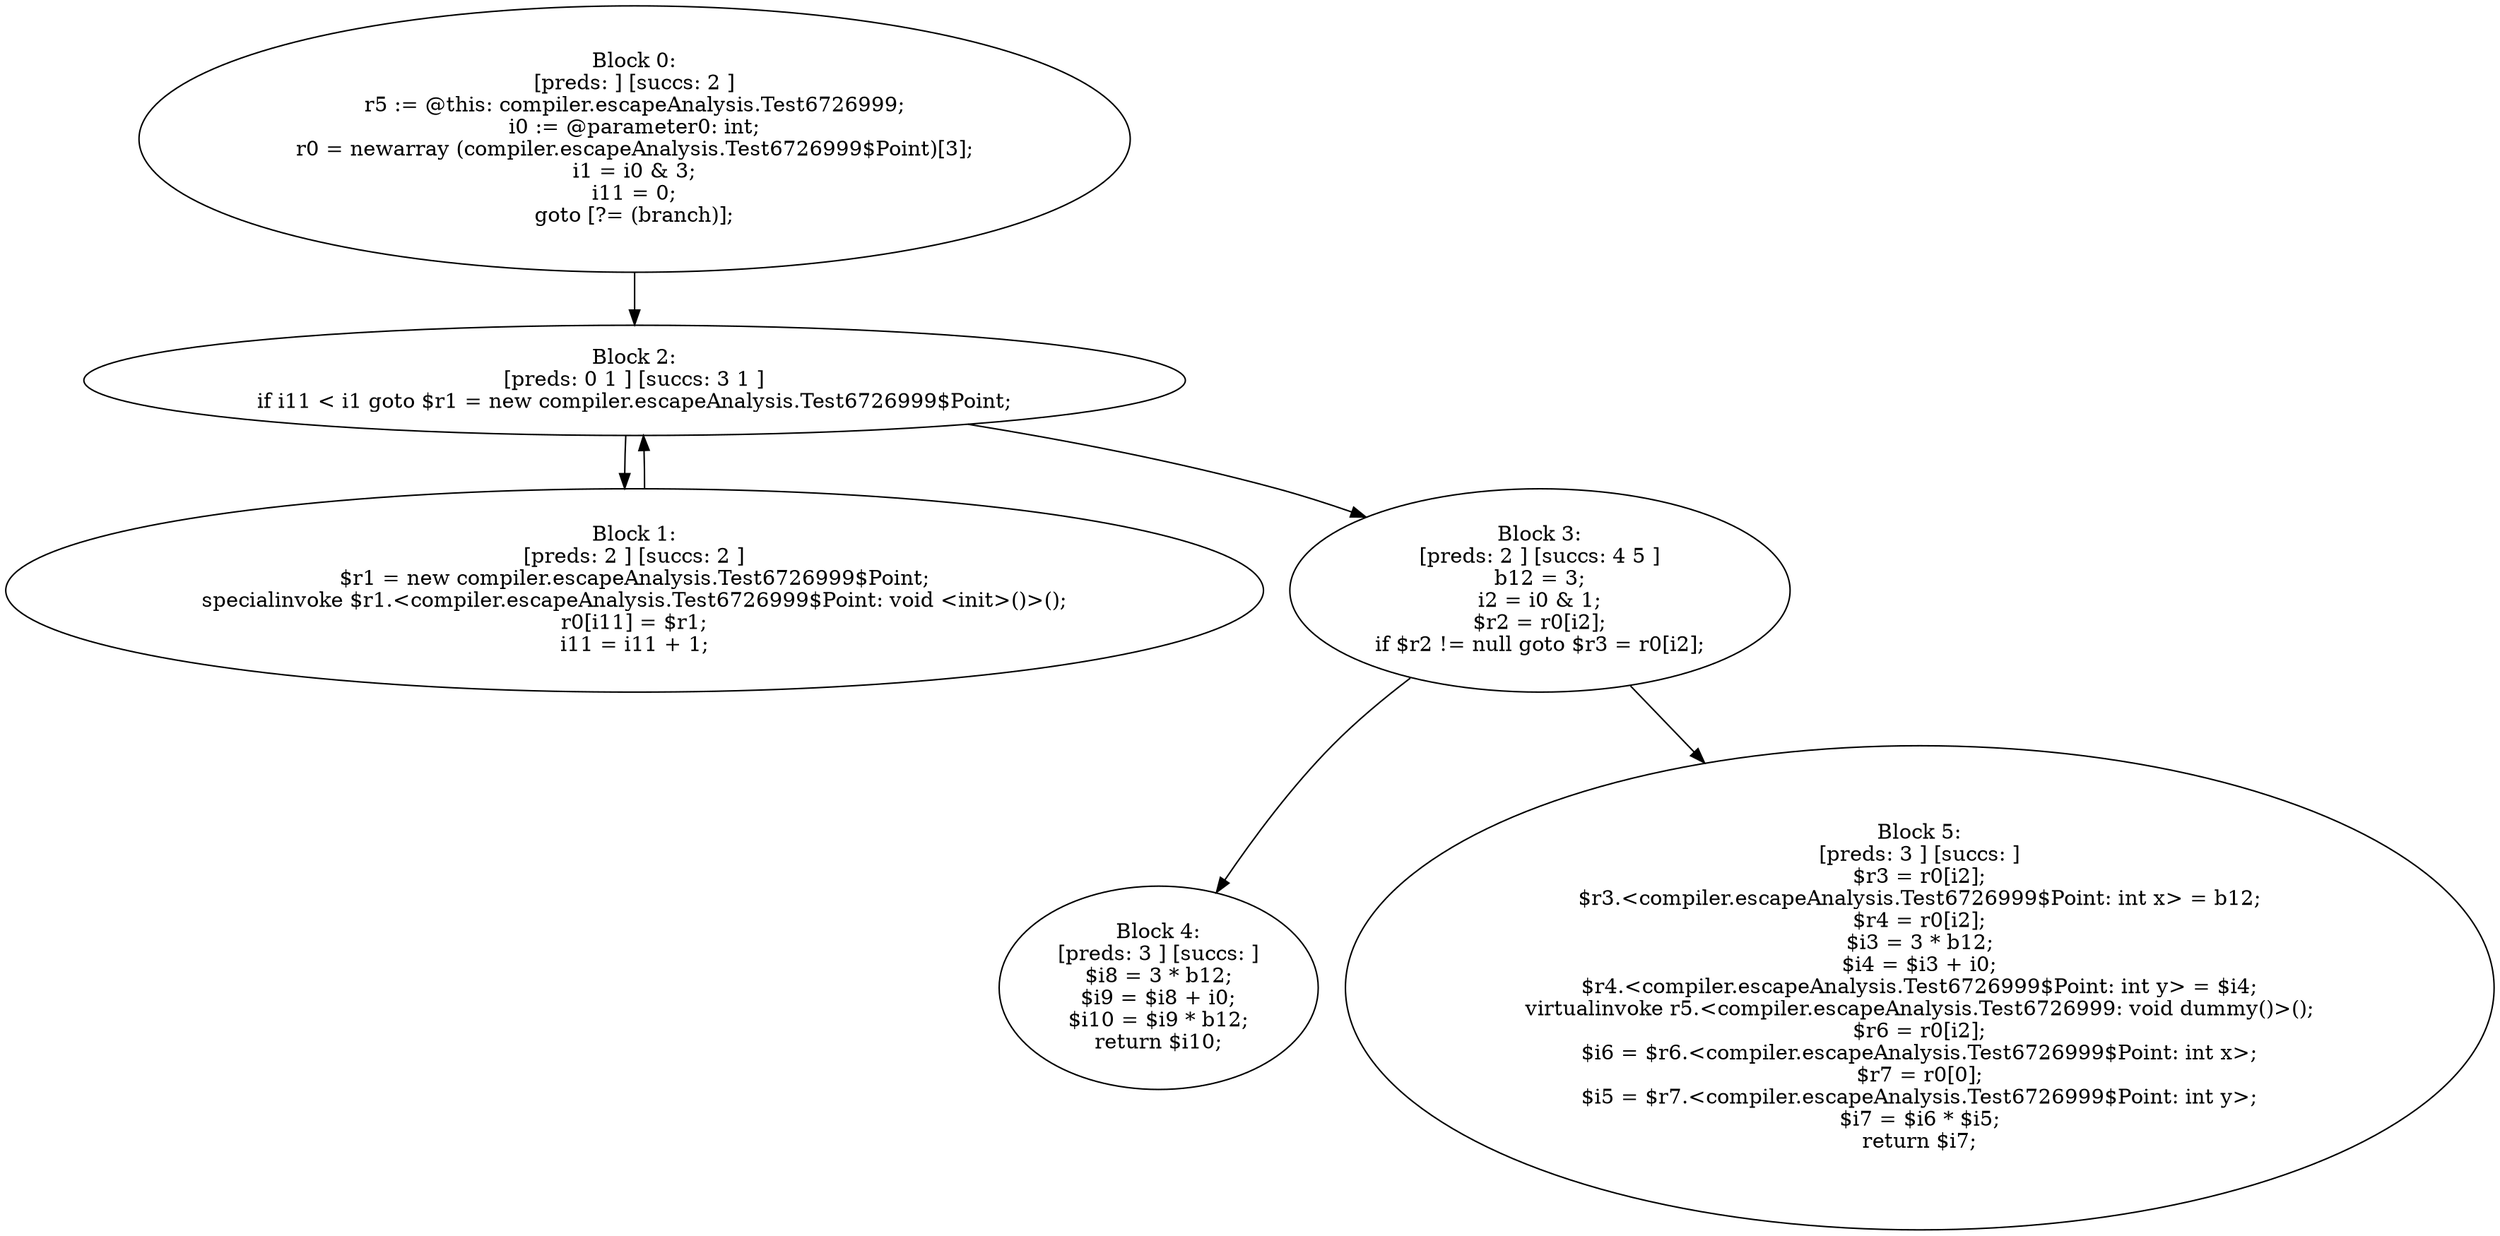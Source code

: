 digraph "unitGraph" {
    "Block 0:
[preds: ] [succs: 2 ]
r5 := @this: compiler.escapeAnalysis.Test6726999;
i0 := @parameter0: int;
r0 = newarray (compiler.escapeAnalysis.Test6726999$Point)[3];
i1 = i0 & 3;
i11 = 0;
goto [?= (branch)];
"
    "Block 1:
[preds: 2 ] [succs: 2 ]
$r1 = new compiler.escapeAnalysis.Test6726999$Point;
specialinvoke $r1.<compiler.escapeAnalysis.Test6726999$Point: void <init>()>();
r0[i11] = $r1;
i11 = i11 + 1;
"
    "Block 2:
[preds: 0 1 ] [succs: 3 1 ]
if i11 < i1 goto $r1 = new compiler.escapeAnalysis.Test6726999$Point;
"
    "Block 3:
[preds: 2 ] [succs: 4 5 ]
b12 = 3;
i2 = i0 & 1;
$r2 = r0[i2];
if $r2 != null goto $r3 = r0[i2];
"
    "Block 4:
[preds: 3 ] [succs: ]
$i8 = 3 * b12;
$i9 = $i8 + i0;
$i10 = $i9 * b12;
return $i10;
"
    "Block 5:
[preds: 3 ] [succs: ]
$r3 = r0[i2];
$r3.<compiler.escapeAnalysis.Test6726999$Point: int x> = b12;
$r4 = r0[i2];
$i3 = 3 * b12;
$i4 = $i3 + i0;
$r4.<compiler.escapeAnalysis.Test6726999$Point: int y> = $i4;
virtualinvoke r5.<compiler.escapeAnalysis.Test6726999: void dummy()>();
$r6 = r0[i2];
$i6 = $r6.<compiler.escapeAnalysis.Test6726999$Point: int x>;
$r7 = r0[0];
$i5 = $r7.<compiler.escapeAnalysis.Test6726999$Point: int y>;
$i7 = $i6 * $i5;
return $i7;
"
    "Block 0:
[preds: ] [succs: 2 ]
r5 := @this: compiler.escapeAnalysis.Test6726999;
i0 := @parameter0: int;
r0 = newarray (compiler.escapeAnalysis.Test6726999$Point)[3];
i1 = i0 & 3;
i11 = 0;
goto [?= (branch)];
"->"Block 2:
[preds: 0 1 ] [succs: 3 1 ]
if i11 < i1 goto $r1 = new compiler.escapeAnalysis.Test6726999$Point;
";
    "Block 1:
[preds: 2 ] [succs: 2 ]
$r1 = new compiler.escapeAnalysis.Test6726999$Point;
specialinvoke $r1.<compiler.escapeAnalysis.Test6726999$Point: void <init>()>();
r0[i11] = $r1;
i11 = i11 + 1;
"->"Block 2:
[preds: 0 1 ] [succs: 3 1 ]
if i11 < i1 goto $r1 = new compiler.escapeAnalysis.Test6726999$Point;
";
    "Block 2:
[preds: 0 1 ] [succs: 3 1 ]
if i11 < i1 goto $r1 = new compiler.escapeAnalysis.Test6726999$Point;
"->"Block 3:
[preds: 2 ] [succs: 4 5 ]
b12 = 3;
i2 = i0 & 1;
$r2 = r0[i2];
if $r2 != null goto $r3 = r0[i2];
";
    "Block 2:
[preds: 0 1 ] [succs: 3 1 ]
if i11 < i1 goto $r1 = new compiler.escapeAnalysis.Test6726999$Point;
"->"Block 1:
[preds: 2 ] [succs: 2 ]
$r1 = new compiler.escapeAnalysis.Test6726999$Point;
specialinvoke $r1.<compiler.escapeAnalysis.Test6726999$Point: void <init>()>();
r0[i11] = $r1;
i11 = i11 + 1;
";
    "Block 3:
[preds: 2 ] [succs: 4 5 ]
b12 = 3;
i2 = i0 & 1;
$r2 = r0[i2];
if $r2 != null goto $r3 = r0[i2];
"->"Block 4:
[preds: 3 ] [succs: ]
$i8 = 3 * b12;
$i9 = $i8 + i0;
$i10 = $i9 * b12;
return $i10;
";
    "Block 3:
[preds: 2 ] [succs: 4 5 ]
b12 = 3;
i2 = i0 & 1;
$r2 = r0[i2];
if $r2 != null goto $r3 = r0[i2];
"->"Block 5:
[preds: 3 ] [succs: ]
$r3 = r0[i2];
$r3.<compiler.escapeAnalysis.Test6726999$Point: int x> = b12;
$r4 = r0[i2];
$i3 = 3 * b12;
$i4 = $i3 + i0;
$r4.<compiler.escapeAnalysis.Test6726999$Point: int y> = $i4;
virtualinvoke r5.<compiler.escapeAnalysis.Test6726999: void dummy()>();
$r6 = r0[i2];
$i6 = $r6.<compiler.escapeAnalysis.Test6726999$Point: int x>;
$r7 = r0[0];
$i5 = $r7.<compiler.escapeAnalysis.Test6726999$Point: int y>;
$i7 = $i6 * $i5;
return $i7;
";
}
